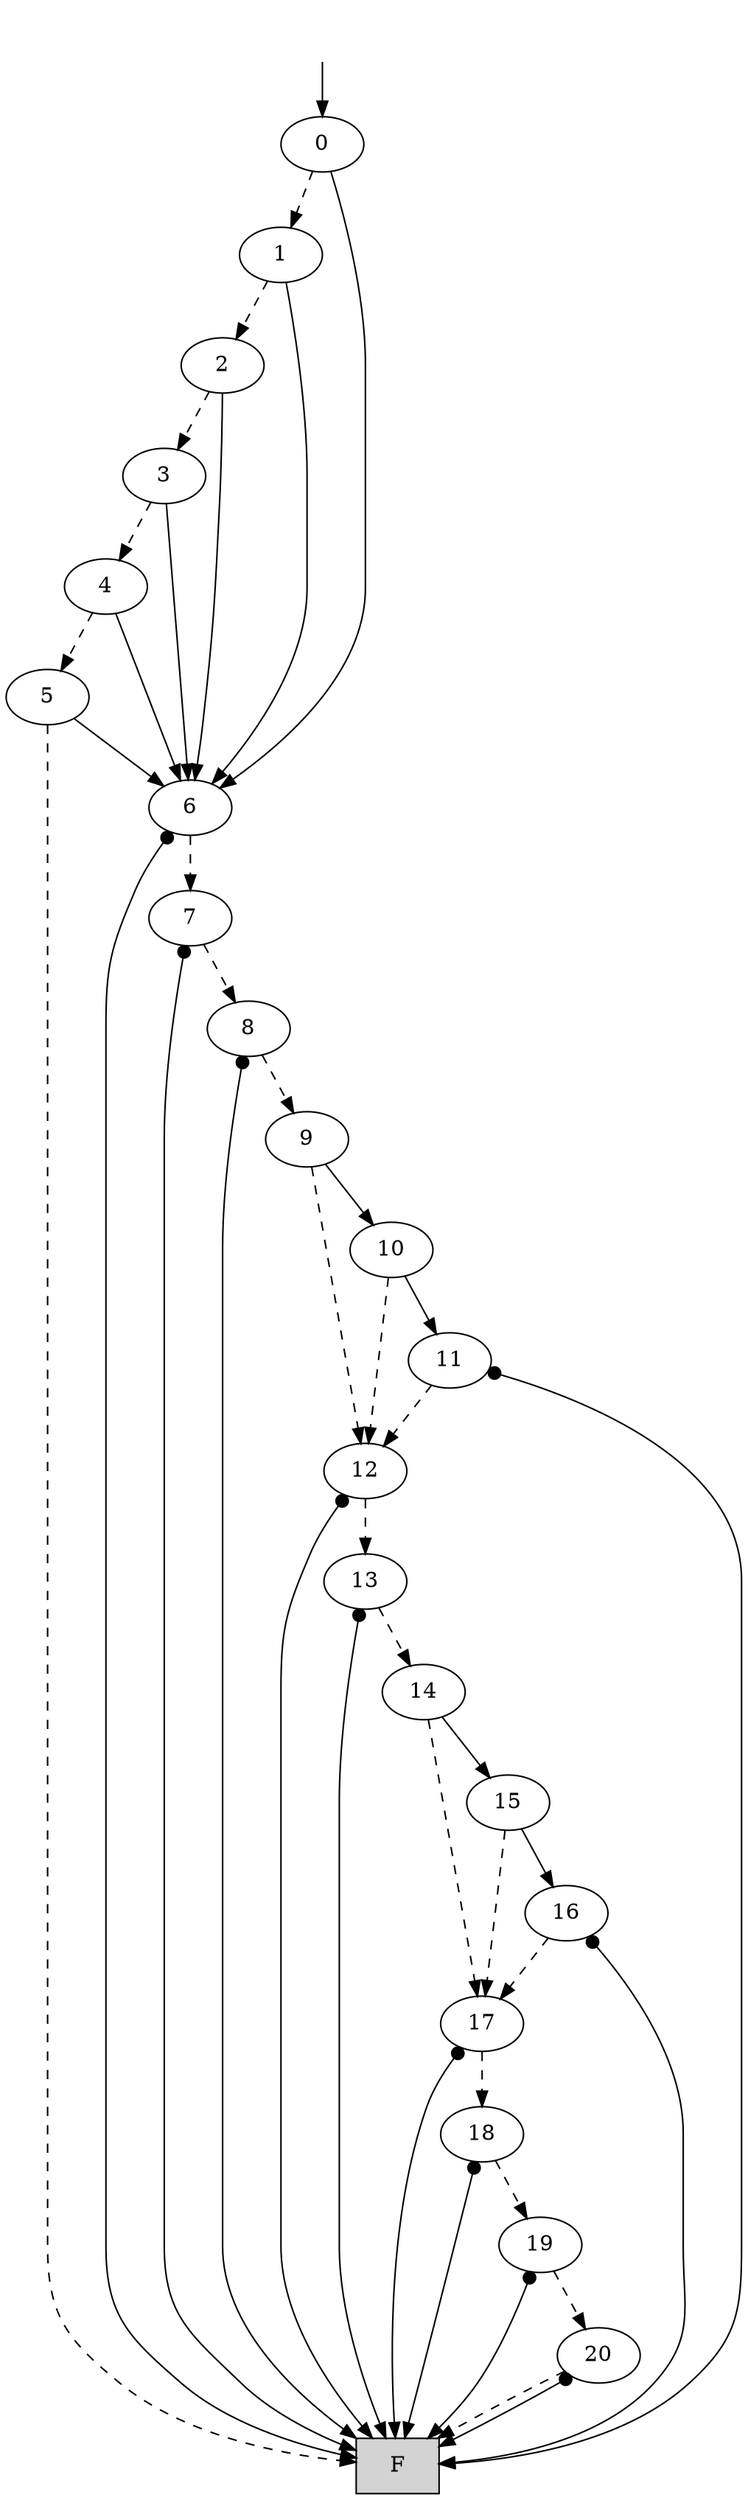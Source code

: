 digraph "DD" {
graph [dpi = 300];
center = true;
edge [dir = forward];
root [style=invis];
root -> 58720312 [style=solid dir=both arrowtail=none];
58720312 [label="0"];
58720311 [label="1"];
58720310 [label="2"];
58720309 [label="3"];
58720308 [label="4"];
58720307 [label="5"];
0 [shape=box, style=filled, label="F"];
58720306 [label="6"];
58720305 [label="7"];
58720304 [label="8"];
58720303 [label="9"];
16777219 [label="12"];
16777218 [label="13"];
58720302 [label="14"];
8388611 [label="17"];
3 [label="18"];
58720301 [label="19"];
58720276 [label="20"];
58720276 -> 0 [style=dashed];
58720276 -> 0 [style=solid dir=both arrowtail=dot];
58720301 -> 58720276 [style=dashed];
58720301 -> 0 [style=solid dir=both arrowtail=dot];
3 -> 58720301 [style=dashed];
3 -> 0 [style=solid dir=both arrowtail=dot];
8388611 -> 3 [style=dashed];
8388611 -> 0 [style=solid dir=both arrowtail=dot];
41943042 [label="15"];
4 [label="16"];
4 -> 8388611 [style=dashed];
4 -> 0 [style=solid dir=both arrowtail=dot];
41943042 -> 8388611 [style=dashed];
41943042 -> 4 [style=solid dir=both arrowtail=none];
58720302 -> 8388611 [style=dashed];
58720302 -> 41943042 [style=solid dir=both arrowtail=none];
16777218 -> 58720302 [style=dashed];
16777218 -> 0 [style=solid dir=both arrowtail=dot];
16777219 -> 16777218 [style=dashed];
16777219 -> 0 [style=solid dir=both arrowtail=dot];
33554436 [label="10"];
16777220 [label="11"];
16777220 -> 16777219 [style=dashed];
16777220 -> 0 [style=solid dir=both arrowtail=dot];
33554436 -> 16777219 [style=dashed];
33554436 -> 16777220 [style=solid dir=both arrowtail=none];
58720303 -> 16777219 [style=dashed];
58720303 -> 33554436 [style=solid dir=both arrowtail=none];
58720304 -> 58720303 [style=dashed];
58720304 -> 0 [style=solid dir=both arrowtail=dot];
58720305 -> 58720304 [style=dashed];
58720305 -> 0 [style=solid dir=both arrowtail=dot];
58720306 -> 58720305 [style=dashed];
58720306 -> 0 [style=solid dir=both arrowtail=dot];
58720307 -> 0 [style=dashed];
58720307 -> 58720306 [style=solid dir=both arrowtail=none];
58720308 -> 58720307 [style=dashed];
58720308 -> 58720306 [style=solid dir=both arrowtail=none];
58720309 -> 58720308 [style=dashed];
58720309 -> 58720306 [style=solid dir=both arrowtail=none];
58720310 -> 58720309 [style=dashed];
58720310 -> 58720306 [style=solid dir=both arrowtail=none];
58720311 -> 58720310 [style=dashed];
58720311 -> 58720306 [style=solid dir=both arrowtail=none];
58720312 -> 58720311 [style=dashed];
58720312 -> 58720306 [style=solid dir=both arrowtail=none];
}
